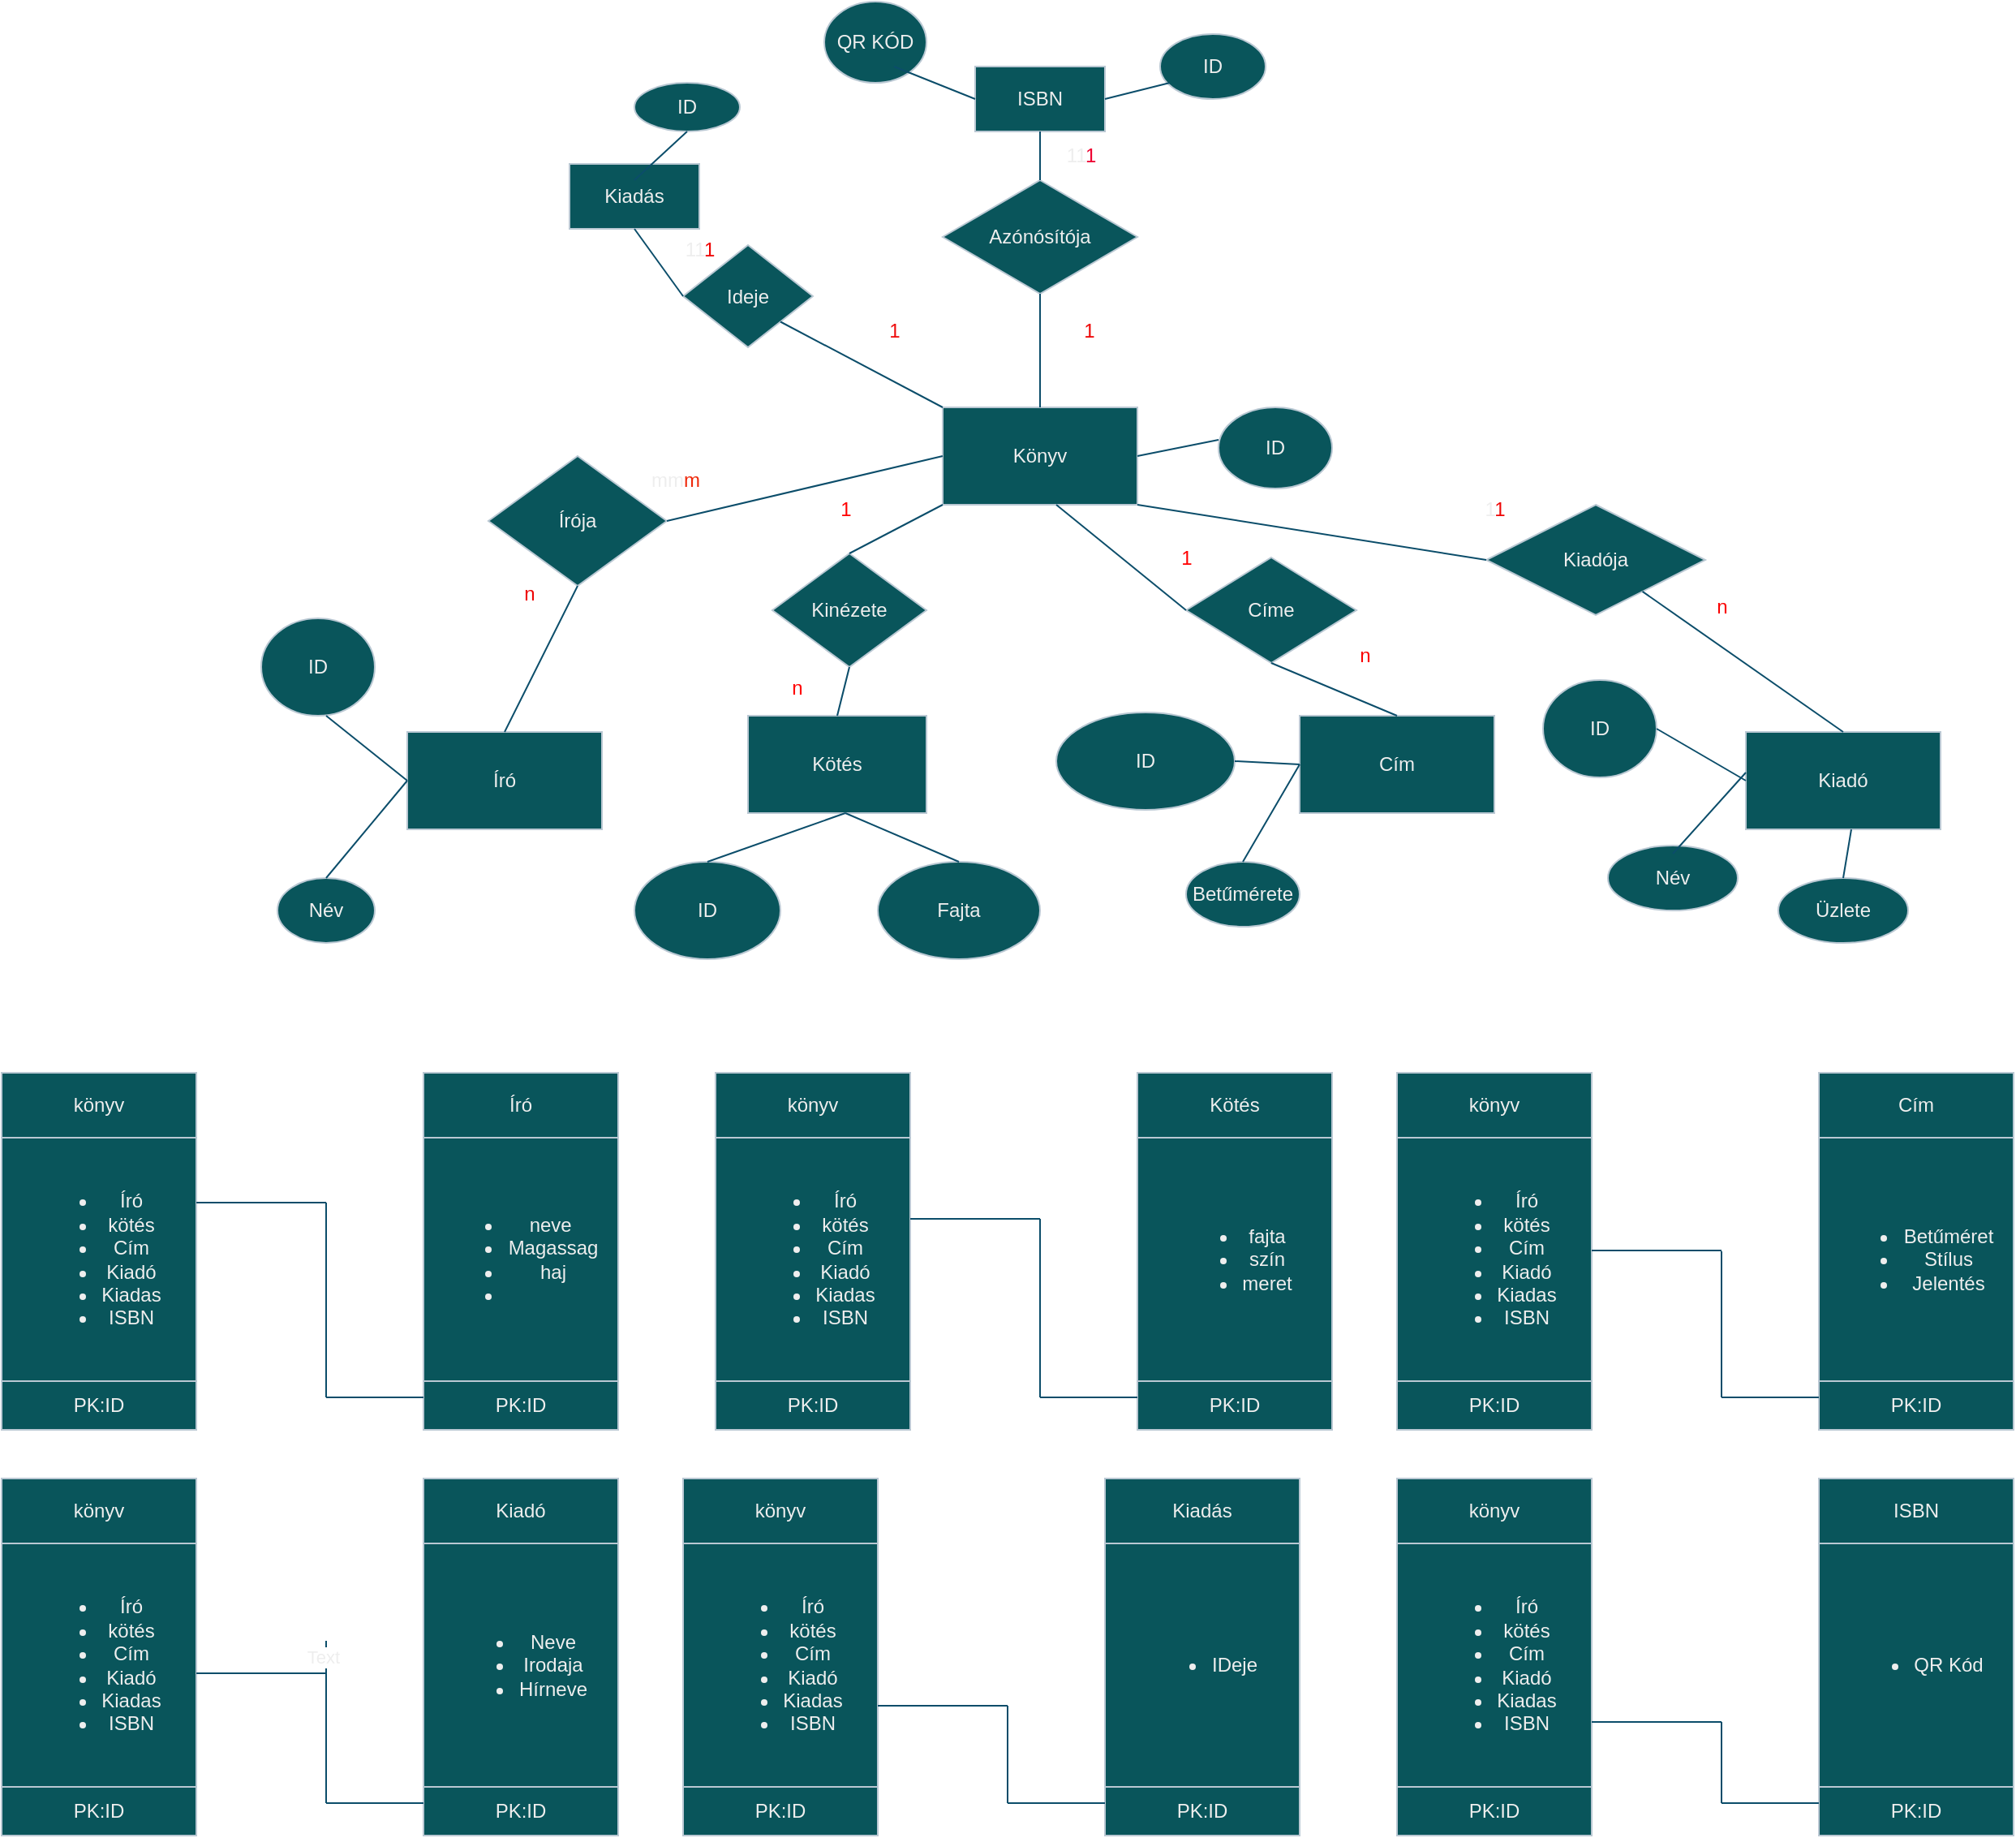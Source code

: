 <mxfile version="21.7.4" type="device">
  <diagram name="1 oldal" id="itNzC_xZd75sdDu1z2X4">
    <mxGraphModel dx="2336" dy="2001" grid="1" gridSize="10" guides="1" tooltips="1" connect="1" arrows="1" fold="1" page="1" pageScale="1" pageWidth="827" pageHeight="1169" math="0" shadow="0">
      <root>
        <mxCell id="0" />
        <mxCell id="1" parent="0" />
        <mxCell id="jmd1gwVimG5P06i2sZjl-2" value="Író" style="rounded=0;whiteSpace=wrap;html=1;fillColor=#09555B;strokeColor=#BAC8D3;labelBackgroundColor=none;fontColor=#EEEEEE;" vertex="1" parent="1">
          <mxGeometry x="-210" y="210" width="120" height="60" as="geometry" />
        </mxCell>
        <mxCell id="jmd1gwVimG5P06i2sZjl-3" value="ID" style="ellipse;whiteSpace=wrap;html=1;strokeColor=#BAC8D3;fontColor=#EEEEEE;fillColor=#09555B;" vertex="1" parent="1">
          <mxGeometry x="-300" y="140" width="70" height="60" as="geometry" />
        </mxCell>
        <mxCell id="jmd1gwVimG5P06i2sZjl-4" value="Név" style="ellipse;whiteSpace=wrap;html=1;strokeColor=#BAC8D3;fontColor=#EEEEEE;fillColor=#09555B;" vertex="1" parent="1">
          <mxGeometry x="-290" y="300" width="60" height="40" as="geometry" />
        </mxCell>
        <mxCell id="jmd1gwVimG5P06i2sZjl-5" value="Cím" style="rounded=0;whiteSpace=wrap;html=1;strokeColor=#BAC8D3;fontColor=#EEEEEE;fillColor=#09555B;" vertex="1" parent="1">
          <mxGeometry x="340" y="200" width="120" height="60" as="geometry" />
        </mxCell>
        <mxCell id="jmd1gwVimG5P06i2sZjl-6" value="ID" style="ellipse;whiteSpace=wrap;html=1;strokeColor=#BAC8D3;fontColor=#EEEEEE;fillColor=#09555B;" vertex="1" parent="1">
          <mxGeometry x="190" y="198" width="110" height="60" as="geometry" />
        </mxCell>
        <mxCell id="jmd1gwVimG5P06i2sZjl-7" value="" style="endArrow=none;html=1;rounded=0;strokeColor=#0B4D6A;exitX=0;exitY=0.5;exitDx=0;exitDy=0;" edge="1" parent="1" source="jmd1gwVimG5P06i2sZjl-2">
          <mxGeometry width="50" height="50" relative="1" as="geometry">
            <mxPoint x="-310" y="250" as="sourcePoint" />
            <mxPoint x="-260" y="200" as="targetPoint" />
          </mxGeometry>
        </mxCell>
        <mxCell id="jmd1gwVimG5P06i2sZjl-8" value="" style="endArrow=none;html=1;rounded=0;strokeColor=#0B4D6A;exitX=0;exitY=0.5;exitDx=0;exitDy=0;entryX=0;entryY=0.5;entryDx=0;entryDy=0;" edge="1" parent="1" target="jmd1gwVimG5P06i2sZjl-2">
          <mxGeometry width="50" height="50" relative="1" as="geometry">
            <mxPoint x="-260" y="300" as="sourcePoint" />
            <mxPoint x="-310" y="260" as="targetPoint" />
          </mxGeometry>
        </mxCell>
        <mxCell id="jmd1gwVimG5P06i2sZjl-9" value="" style="endArrow=none;html=1;rounded=0;strokeColor=#0B4D6A;exitX=0;exitY=0.5;exitDx=0;exitDy=0;entryX=1;entryY=0.5;entryDx=0;entryDy=0;" edge="1" parent="1" source="jmd1gwVimG5P06i2sZjl-5" target="jmd1gwVimG5P06i2sZjl-6">
          <mxGeometry width="50" height="50" relative="1" as="geometry">
            <mxPoint x="280" y="240" as="sourcePoint" />
            <mxPoint x="330" y="190" as="targetPoint" />
          </mxGeometry>
        </mxCell>
        <mxCell id="jmd1gwVimG5P06i2sZjl-10" value="Betűmérete" style="ellipse;whiteSpace=wrap;html=1;strokeColor=#BAC8D3;fontColor=#EEEEEE;fillColor=#09555B;" vertex="1" parent="1">
          <mxGeometry x="270" y="290" width="70" height="40" as="geometry" />
        </mxCell>
        <mxCell id="jmd1gwVimG5P06i2sZjl-11" value="" style="endArrow=none;html=1;rounded=0;strokeColor=#0B4D6A;entryX=0;entryY=0.5;entryDx=0;entryDy=0;exitX=0.5;exitY=0;exitDx=0;exitDy=0;" edge="1" parent="1" source="jmd1gwVimG5P06i2sZjl-10" target="jmd1gwVimG5P06i2sZjl-5">
          <mxGeometry width="50" height="50" relative="1" as="geometry">
            <mxPoint x="330" y="270" as="sourcePoint" />
            <mxPoint x="380" y="220" as="targetPoint" />
          </mxGeometry>
        </mxCell>
        <mxCell id="jmd1gwVimG5P06i2sZjl-12" value="Kiadó" style="rounded=0;whiteSpace=wrap;html=1;strokeColor=#BAC8D3;fontColor=#EEEEEE;fillColor=#09555B;" vertex="1" parent="1">
          <mxGeometry x="615" y="210" width="120" height="60" as="geometry" />
        </mxCell>
        <mxCell id="jmd1gwVimG5P06i2sZjl-13" value="ID" style="ellipse;whiteSpace=wrap;html=1;strokeColor=#BAC8D3;fontColor=#EEEEEE;fillColor=#09555B;" vertex="1" parent="1">
          <mxGeometry x="490" y="178" width="70" height="60" as="geometry" />
        </mxCell>
        <mxCell id="jmd1gwVimG5P06i2sZjl-15" value="Név" style="ellipse;whiteSpace=wrap;html=1;strokeColor=#BAC8D3;fontColor=#EEEEEE;fillColor=#09555B;" vertex="1" parent="1">
          <mxGeometry x="530" y="280" width="80" height="40" as="geometry" />
        </mxCell>
        <mxCell id="jmd1gwVimG5P06i2sZjl-16" value="Üzlete" style="ellipse;whiteSpace=wrap;html=1;strokeColor=#BAC8D3;fontColor=#EEEEEE;fillColor=#09555B;" vertex="1" parent="1">
          <mxGeometry x="635" y="300" width="80" height="40" as="geometry" />
        </mxCell>
        <mxCell id="jmd1gwVimG5P06i2sZjl-17" value="" style="endArrow=none;html=1;rounded=0;strokeColor=#0B4D6A;entryX=0;entryY=0.5;entryDx=0;entryDy=0;exitX=0.5;exitY=0;exitDx=0;exitDy=0;" edge="1" parent="1">
          <mxGeometry width="50" height="50" relative="1" as="geometry">
            <mxPoint x="570" y="285" as="sourcePoint" />
            <mxPoint x="615" y="235" as="targetPoint" />
          </mxGeometry>
        </mxCell>
        <mxCell id="jmd1gwVimG5P06i2sZjl-18" value="" style="endArrow=none;html=1;rounded=0;strokeColor=#0B4D6A;entryX=1;entryY=0.5;entryDx=0;entryDy=0;exitX=0;exitY=0.5;exitDx=0;exitDy=0;" edge="1" parent="1" source="jmd1gwVimG5P06i2sZjl-12" target="jmd1gwVimG5P06i2sZjl-13">
          <mxGeometry width="50" height="50" relative="1" as="geometry">
            <mxPoint x="530" y="260" as="sourcePoint" />
            <mxPoint x="575" y="210" as="targetPoint" />
          </mxGeometry>
        </mxCell>
        <mxCell id="jmd1gwVimG5P06i2sZjl-19" value="" style="endArrow=none;html=1;rounded=0;strokeColor=#0B4D6A;entryX=0;entryY=0.5;entryDx=0;entryDy=0;exitX=0.5;exitY=0;exitDx=0;exitDy=0;" edge="1" parent="1" source="jmd1gwVimG5P06i2sZjl-16">
          <mxGeometry width="50" height="50" relative="1" as="geometry">
            <mxPoint x="635" y="320" as="sourcePoint" />
            <mxPoint x="680" y="270" as="targetPoint" />
          </mxGeometry>
        </mxCell>
        <mxCell id="jmd1gwVimG5P06i2sZjl-20" value="Kötés" style="rounded=0;whiteSpace=wrap;html=1;strokeColor=#BAC8D3;fontColor=#EEEEEE;fillColor=#09555B;" vertex="1" parent="1">
          <mxGeometry y="200" width="110" height="60" as="geometry" />
        </mxCell>
        <mxCell id="jmd1gwVimG5P06i2sZjl-22" value="ID" style="ellipse;whiteSpace=wrap;html=1;strokeColor=#BAC8D3;fontColor=#EEEEEE;fillColor=#09555B;" vertex="1" parent="1">
          <mxGeometry x="-70" y="290" width="90" height="60" as="geometry" />
        </mxCell>
        <mxCell id="jmd1gwVimG5P06i2sZjl-23" value="Fajta" style="ellipse;whiteSpace=wrap;html=1;strokeColor=#BAC8D3;fontColor=#EEEEEE;fillColor=#09555B;" vertex="1" parent="1">
          <mxGeometry x="80" y="290" width="100" height="60" as="geometry" />
        </mxCell>
        <mxCell id="jmd1gwVimG5P06i2sZjl-25" value="Könyv" style="rounded=0;whiteSpace=wrap;html=1;strokeColor=#BAC8D3;fontColor=#EEEEEE;fillColor=#09555B;" vertex="1" parent="1">
          <mxGeometry x="120" y="10" width="120" height="60" as="geometry" />
        </mxCell>
        <mxCell id="jmd1gwVimG5P06i2sZjl-26" value="ID" style="ellipse;whiteSpace=wrap;html=1;strokeColor=#BAC8D3;fontColor=#EEEEEE;fillColor=#09555B;" vertex="1" parent="1">
          <mxGeometry x="290" y="10" width="70" height="50" as="geometry" />
        </mxCell>
        <mxCell id="jmd1gwVimG5P06i2sZjl-27" value="" style="endArrow=none;html=1;rounded=0;strokeColor=#0B4D6A;exitX=1;exitY=0.5;exitDx=0;exitDy=0;" edge="1" parent="1" source="jmd1gwVimG5P06i2sZjl-25">
          <mxGeometry width="50" height="50" relative="1" as="geometry">
            <mxPoint x="240" y="80" as="sourcePoint" />
            <mxPoint x="290" y="30" as="targetPoint" />
          </mxGeometry>
        </mxCell>
        <mxCell id="jmd1gwVimG5P06i2sZjl-28" value="" style="endArrow=none;html=1;rounded=0;strokeColor=#0B4D6A;exitX=0.5;exitY=0;exitDx=0;exitDy=0;" edge="1" parent="1" source="jmd1gwVimG5P06i2sZjl-23">
          <mxGeometry width="50" height="50" relative="1" as="geometry">
            <mxPoint x="10" y="310" as="sourcePoint" />
            <mxPoint x="60" y="260" as="targetPoint" />
          </mxGeometry>
        </mxCell>
        <mxCell id="jmd1gwVimG5P06i2sZjl-29" value="" style="endArrow=none;html=1;rounded=0;strokeColor=#0B4D6A;exitX=0.5;exitY=0;exitDx=0;exitDy=0;" edge="1" parent="1" source="jmd1gwVimG5P06i2sZjl-22">
          <mxGeometry width="50" height="50" relative="1" as="geometry">
            <mxPoint x="10" y="310" as="sourcePoint" />
            <mxPoint x="60" y="260" as="targetPoint" />
          </mxGeometry>
        </mxCell>
        <mxCell id="jmd1gwVimG5P06i2sZjl-30" value="Írója" style="rhombus;whiteSpace=wrap;html=1;strokeColor=#BAC8D3;fontColor=#EEEEEE;fillColor=#09555B;" vertex="1" parent="1">
          <mxGeometry x="-160" y="40" width="110" height="80" as="geometry" />
        </mxCell>
        <mxCell id="jmd1gwVimG5P06i2sZjl-31" value="" style="endArrow=none;html=1;rounded=0;strokeColor=#0B4D6A;entryX=0;entryY=0.5;entryDx=0;entryDy=0;" edge="1" parent="1" target="jmd1gwVimG5P06i2sZjl-25">
          <mxGeometry width="50" height="50" relative="1" as="geometry">
            <mxPoint x="-50" y="80" as="sourcePoint" />
            <mxPoint y="30" as="targetPoint" />
          </mxGeometry>
        </mxCell>
        <mxCell id="jmd1gwVimG5P06i2sZjl-32" value="" style="endArrow=none;html=1;rounded=0;strokeColor=#0B4D6A;exitX=0.5;exitY=0;exitDx=0;exitDy=0;entryX=0.5;entryY=1;entryDx=0;entryDy=0;" edge="1" parent="1" source="jmd1gwVimG5P06i2sZjl-2" target="jmd1gwVimG5P06i2sZjl-30">
          <mxGeometry width="50" height="50" relative="1" as="geometry">
            <mxPoint x="-210" y="130" as="sourcePoint" />
            <mxPoint x="-160" y="80" as="targetPoint" />
          </mxGeometry>
        </mxCell>
        <mxCell id="jmd1gwVimG5P06i2sZjl-35" value="&lt;font color=&quot;#ee0505&quot;&gt;n&lt;/font&gt;" style="text;html=1;align=center;verticalAlign=middle;resizable=0;points=[];autosize=1;strokeColor=none;fillColor=none;fontColor=#EEEEEE;" vertex="1" parent="1">
          <mxGeometry x="-150" y="110" width="30" height="30" as="geometry" />
        </mxCell>
        <mxCell id="jmd1gwVimG5P06i2sZjl-36" value="mm&lt;font color=&quot;#ee280a&quot;&gt;m&lt;/font&gt;" style="text;html=1;align=center;verticalAlign=middle;resizable=0;points=[];autosize=1;strokeColor=none;fillColor=none;fontColor=#EEEEEE;" vertex="1" parent="1">
          <mxGeometry x="-70" y="40" width="50" height="30" as="geometry" />
        </mxCell>
        <mxCell id="jmd1gwVimG5P06i2sZjl-37" value="Kinézete" style="rhombus;whiteSpace=wrap;html=1;strokeColor=#BAC8D3;fontColor=#EEEEEE;fillColor=#09555B;" vertex="1" parent="1">
          <mxGeometry x="15" y="100" width="95" height="70" as="geometry" />
        </mxCell>
        <mxCell id="jmd1gwVimG5P06i2sZjl-38" value="" style="endArrow=none;html=1;rounded=0;strokeColor=#0B4D6A;entryX=0;entryY=1;entryDx=0;entryDy=0;exitX=0.5;exitY=0;exitDx=0;exitDy=0;" edge="1" parent="1" source="jmd1gwVimG5P06i2sZjl-37" target="jmd1gwVimG5P06i2sZjl-25">
          <mxGeometry width="50" height="50" relative="1" as="geometry">
            <mxPoint x="70" y="110" as="sourcePoint" />
            <mxPoint x="120" y="60" as="targetPoint" />
          </mxGeometry>
        </mxCell>
        <mxCell id="jmd1gwVimG5P06i2sZjl-39" value="" style="endArrow=none;html=1;rounded=0;strokeColor=#0B4D6A;exitX=0.5;exitY=0;exitDx=0;exitDy=0;entryX=0.5;entryY=1;entryDx=0;entryDy=0;" edge="1" parent="1" source="jmd1gwVimG5P06i2sZjl-20" target="jmd1gwVimG5P06i2sZjl-37">
          <mxGeometry width="50" height="50" relative="1" as="geometry">
            <mxPoint x="20" y="210" as="sourcePoint" />
            <mxPoint x="70" y="160" as="targetPoint" />
          </mxGeometry>
        </mxCell>
        <mxCell id="jmd1gwVimG5P06i2sZjl-40" value="&lt;font color=&quot;#ff0000&quot;&gt;1&lt;/font&gt;" style="text;html=1;align=center;verticalAlign=middle;resizable=0;points=[];autosize=1;strokeColor=none;fillColor=none;fontColor=#EEEEEE;" vertex="1" parent="1">
          <mxGeometry x="45" y="58" width="30" height="30" as="geometry" />
        </mxCell>
        <mxCell id="jmd1gwVimG5P06i2sZjl-41" value="&lt;font color=&quot;#ff0000&quot;&gt;n&lt;/font&gt;" style="text;html=1;align=center;verticalAlign=middle;resizable=0;points=[];autosize=1;strokeColor=none;fillColor=none;fontColor=#EEEEEE;" vertex="1" parent="1">
          <mxGeometry x="15" y="168" width="30" height="30" as="geometry" />
        </mxCell>
        <mxCell id="jmd1gwVimG5P06i2sZjl-42" value="Címe" style="rhombus;whiteSpace=wrap;html=1;strokeColor=#BAC8D3;fontColor=#EEEEEE;fillColor=#09555B;" vertex="1" parent="1">
          <mxGeometry x="270" y="102.5" width="105" height="65" as="geometry" />
        </mxCell>
        <mxCell id="jmd1gwVimG5P06i2sZjl-43" value="" style="endArrow=none;html=1;rounded=0;strokeColor=#0B4D6A;exitX=0;exitY=0.5;exitDx=0;exitDy=0;" edge="1" parent="1" source="jmd1gwVimG5P06i2sZjl-42">
          <mxGeometry width="50" height="50" relative="1" as="geometry">
            <mxPoint x="140" y="120" as="sourcePoint" />
            <mxPoint x="190" y="70" as="targetPoint" />
          </mxGeometry>
        </mxCell>
        <mxCell id="jmd1gwVimG5P06i2sZjl-44" value="" style="endArrow=none;html=1;rounded=0;strokeColor=#0B4D6A;entryX=0.5;entryY=1;entryDx=0;entryDy=0;exitX=0.5;exitY=0;exitDx=0;exitDy=0;" edge="1" parent="1" source="jmd1gwVimG5P06i2sZjl-5" target="jmd1gwVimG5P06i2sZjl-42">
          <mxGeometry width="50" height="50" relative="1" as="geometry">
            <mxPoint x="270" y="220" as="sourcePoint" />
            <mxPoint x="320" y="170" as="targetPoint" />
          </mxGeometry>
        </mxCell>
        <mxCell id="jmd1gwVimG5P06i2sZjl-45" value="&lt;font color=&quot;#ff0000&quot;&gt;1&lt;/font&gt;" style="text;html=1;align=center;verticalAlign=middle;resizable=0;points=[];autosize=1;strokeColor=none;fillColor=none;fontColor=#EEEEEE;" vertex="1" parent="1">
          <mxGeometry x="255" y="88" width="30" height="30" as="geometry" />
        </mxCell>
        <mxCell id="jmd1gwVimG5P06i2sZjl-46" value="&lt;font color=&quot;#fa0000&quot;&gt;n&lt;/font&gt;" style="text;html=1;align=center;verticalAlign=middle;resizable=0;points=[];autosize=1;strokeColor=none;fillColor=none;fontColor=#EEEEEE;" vertex="1" parent="1">
          <mxGeometry x="365" y="148" width="30" height="30" as="geometry" />
        </mxCell>
        <mxCell id="jmd1gwVimG5P06i2sZjl-47" value="Kiadója" style="rhombus;whiteSpace=wrap;html=1;strokeColor=#BAC8D3;fontColor=#EEEEEE;fillColor=#09555B;" vertex="1" parent="1">
          <mxGeometry x="455" y="70" width="135" height="68" as="geometry" />
        </mxCell>
        <mxCell id="jmd1gwVimG5P06i2sZjl-48" value="" style="endArrow=none;html=1;rounded=0;strokeColor=#0B4D6A;exitX=0;exitY=0.5;exitDx=0;exitDy=0;" edge="1" parent="1" source="jmd1gwVimG5P06i2sZjl-47">
          <mxGeometry width="50" height="50" relative="1" as="geometry">
            <mxPoint x="190" y="120" as="sourcePoint" />
            <mxPoint x="240" y="70" as="targetPoint" />
          </mxGeometry>
        </mxCell>
        <mxCell id="jmd1gwVimG5P06i2sZjl-49" value="" style="endArrow=none;html=1;rounded=0;strokeColor=#0B4D6A;entryX=0.713;entryY=0.786;entryDx=0;entryDy=0;entryPerimeter=0;exitX=0.5;exitY=0;exitDx=0;exitDy=0;" edge="1" parent="1" source="jmd1gwVimG5P06i2sZjl-12" target="jmd1gwVimG5P06i2sZjl-47">
          <mxGeometry width="50" height="50" relative="1" as="geometry">
            <mxPoint x="540" y="160" as="sourcePoint" />
            <mxPoint x="590" y="110" as="targetPoint" />
          </mxGeometry>
        </mxCell>
        <mxCell id="jmd1gwVimG5P06i2sZjl-50" value="1&lt;font color=&quot;#ee0707&quot;&gt;1&lt;/font&gt;" style="text;html=1;align=center;verticalAlign=middle;resizable=0;points=[];autosize=1;strokeColor=none;fillColor=none;fontColor=#EEEEEE;" vertex="1" parent="1">
          <mxGeometry x="440" y="58" width="40" height="30" as="geometry" />
        </mxCell>
        <mxCell id="jmd1gwVimG5P06i2sZjl-51" value="&lt;font color=&quot;#fa0000&quot;&gt;n&lt;/font&gt;" style="text;html=1;align=center;verticalAlign=middle;resizable=0;points=[];autosize=1;strokeColor=none;fillColor=none;fontColor=#EEEEEE;" vertex="1" parent="1">
          <mxGeometry x="585" y="118" width="30" height="30" as="geometry" />
        </mxCell>
        <mxCell id="jmd1gwVimG5P06i2sZjl-52" value="ISBN" style="rounded=0;whiteSpace=wrap;html=1;strokeColor=#BAC8D3;fontColor=#EEEEEE;fillColor=#09555B;" vertex="1" parent="1">
          <mxGeometry x="140" y="-200" width="80" height="40" as="geometry" />
        </mxCell>
        <mxCell id="jmd1gwVimG5P06i2sZjl-53" value="ID" style="ellipse;whiteSpace=wrap;html=1;strokeColor=#BAC8D3;fontColor=#EEEEEE;fillColor=#09555B;" vertex="1" parent="1">
          <mxGeometry x="254" y="-220" width="65" height="40" as="geometry" />
        </mxCell>
        <mxCell id="jmd1gwVimG5P06i2sZjl-54" value="QR KÓD" style="ellipse;whiteSpace=wrap;html=1;strokeColor=#BAC8D3;fontColor=#EEEEEE;fillColor=#09555B;" vertex="1" parent="1">
          <mxGeometry x="47" y="-240" width="63" height="50" as="geometry" />
        </mxCell>
        <mxCell id="jmd1gwVimG5P06i2sZjl-55" value="" style="endArrow=none;html=1;rounded=0;strokeColor=#0B4D6A;exitX=0;exitY=0.5;exitDx=0;exitDy=0;" edge="1" parent="1" source="jmd1gwVimG5P06i2sZjl-52">
          <mxGeometry width="50" height="50" relative="1" as="geometry">
            <mxPoint x="40" y="-150" as="sourcePoint" />
            <mxPoint x="90" y="-200" as="targetPoint" />
          </mxGeometry>
        </mxCell>
        <mxCell id="jmd1gwVimG5P06i2sZjl-56" value="" style="endArrow=none;html=1;rounded=0;strokeColor=#0B4D6A;exitX=1;exitY=0.5;exitDx=0;exitDy=0;" edge="1" parent="1" source="jmd1gwVimG5P06i2sZjl-52">
          <mxGeometry width="50" height="50" relative="1" as="geometry">
            <mxPoint x="210" y="-140" as="sourcePoint" />
            <mxPoint x="260" y="-190" as="targetPoint" />
          </mxGeometry>
        </mxCell>
        <mxCell id="jmd1gwVimG5P06i2sZjl-58" value="Azónósítója" style="rhombus;whiteSpace=wrap;html=1;strokeColor=#BAC8D3;fontColor=#EEEEEE;fillColor=#09555B;" vertex="1" parent="1">
          <mxGeometry x="120" y="-130" width="120" height="70" as="geometry" />
        </mxCell>
        <mxCell id="jmd1gwVimG5P06i2sZjl-59" value="" style="endArrow=none;html=1;rounded=0;strokeColor=#0B4D6A;exitX=0.5;exitY=0;exitDx=0;exitDy=0;" edge="1" parent="1" source="jmd1gwVimG5P06i2sZjl-25">
          <mxGeometry width="50" height="50" relative="1" as="geometry">
            <mxPoint x="130" y="-10" as="sourcePoint" />
            <mxPoint x="180" y="-60" as="targetPoint" />
          </mxGeometry>
        </mxCell>
        <mxCell id="jmd1gwVimG5P06i2sZjl-60" value="" style="endArrow=none;html=1;rounded=0;strokeColor=#0B4D6A;exitX=0.5;exitY=0;exitDx=0;exitDy=0;" edge="1" parent="1" source="jmd1gwVimG5P06i2sZjl-58">
          <mxGeometry width="50" height="50" relative="1" as="geometry">
            <mxPoint x="130" y="-110" as="sourcePoint" />
            <mxPoint x="180" y="-160" as="targetPoint" />
          </mxGeometry>
        </mxCell>
        <mxCell id="jmd1gwVimG5P06i2sZjl-61" value="&lt;font color=&quot;#ee0202&quot;&gt;1&lt;/font&gt;" style="text;html=1;align=center;verticalAlign=middle;resizable=0;points=[];autosize=1;strokeColor=none;fillColor=none;fontColor=#EEEEEE;" vertex="1" parent="1">
          <mxGeometry x="195" y="-52" width="30" height="30" as="geometry" />
        </mxCell>
        <mxCell id="jmd1gwVimG5P06i2sZjl-62" value="11&lt;font color=&quot;#ee0030&quot;&gt;1&lt;/font&gt;" style="text;html=1;align=center;verticalAlign=middle;resizable=0;points=[];autosize=1;strokeColor=none;fillColor=none;fontColor=#EEEEEE;" vertex="1" parent="1">
          <mxGeometry x="185" y="-160" width="40" height="30" as="geometry" />
        </mxCell>
        <mxCell id="jmd1gwVimG5P06i2sZjl-63" value="Kiadás" style="rounded=0;whiteSpace=wrap;html=1;strokeColor=#BAC8D3;fontColor=#EEEEEE;fillColor=#09555B;" vertex="1" parent="1">
          <mxGeometry x="-110" y="-140" width="80" height="40" as="geometry" />
        </mxCell>
        <mxCell id="jmd1gwVimG5P06i2sZjl-65" value="ID" style="ellipse;whiteSpace=wrap;html=1;strokeColor=#BAC8D3;fontColor=#EEEEEE;fillColor=#09555B;" vertex="1" parent="1">
          <mxGeometry x="-70" y="-190" width="65" height="30" as="geometry" />
        </mxCell>
        <mxCell id="jmd1gwVimG5P06i2sZjl-66" value="Ideje" style="rhombus;whiteSpace=wrap;html=1;strokeColor=#BAC8D3;fontColor=#EEEEEE;fillColor=#09555B;" vertex="1" parent="1">
          <mxGeometry x="-40" y="-90" width="80" height="63" as="geometry" />
        </mxCell>
        <mxCell id="jmd1gwVimG5P06i2sZjl-67" value="" style="endArrow=none;html=1;rounded=0;strokeColor=#0B4D6A;exitX=0;exitY=0.5;exitDx=0;exitDy=0;" edge="1" parent="1" source="jmd1gwVimG5P06i2sZjl-66">
          <mxGeometry width="50" height="50" relative="1" as="geometry">
            <mxPoint x="-120" y="-50" as="sourcePoint" />
            <mxPoint x="-70" y="-100" as="targetPoint" />
          </mxGeometry>
        </mxCell>
        <mxCell id="jmd1gwVimG5P06i2sZjl-68" value="" style="endArrow=none;html=1;rounded=0;strokeColor=#0B4D6A;entryX=1;entryY=1;entryDx=0;entryDy=0;exitX=0;exitY=0;exitDx=0;exitDy=0;" edge="1" parent="1" source="jmd1gwVimG5P06i2sZjl-25" target="jmd1gwVimG5P06i2sZjl-66">
          <mxGeometry width="50" height="50" relative="1" as="geometry">
            <mxPoint x="20" y="20" as="sourcePoint" />
            <mxPoint x="70" y="-30" as="targetPoint" />
          </mxGeometry>
        </mxCell>
        <mxCell id="jmd1gwVimG5P06i2sZjl-69" value="" style="endArrow=none;html=1;rounded=0;strokeColor=#0B4D6A;entryX=0.5;entryY=1;entryDx=0;entryDy=0;" edge="1" parent="1" target="jmd1gwVimG5P06i2sZjl-65">
          <mxGeometry width="50" height="50" relative="1" as="geometry">
            <mxPoint x="-70" y="-130" as="sourcePoint" />
            <mxPoint x="-50" y="-160" as="targetPoint" />
          </mxGeometry>
        </mxCell>
        <mxCell id="jmd1gwVimG5P06i2sZjl-76" value="" style="group" vertex="1" connectable="0" parent="1">
          <mxGeometry x="-460" y="420" width="120" height="220" as="geometry" />
        </mxCell>
        <mxCell id="jmd1gwVimG5P06i2sZjl-73" value="könyv" style="rounded=0;whiteSpace=wrap;html=1;strokeColor=#BAC8D3;fontColor=#EEEEEE;fillColor=#09555B;" vertex="1" parent="jmd1gwVimG5P06i2sZjl-76">
          <mxGeometry width="120" height="40" as="geometry" />
        </mxCell>
        <mxCell id="jmd1gwVimG5P06i2sZjl-74" value="&lt;ul&gt;&lt;li&gt;Író&lt;/li&gt;&lt;li&gt;kötés&lt;/li&gt;&lt;li&gt;Cím&lt;/li&gt;&lt;li&gt;Kiadó&lt;/li&gt;&lt;li&gt;Kiadas&lt;/li&gt;&lt;li&gt;ISBN&lt;/li&gt;&lt;/ul&gt;" style="rounded=0;whiteSpace=wrap;html=1;strokeColor=#BAC8D3;fontColor=#EEEEEE;fillColor=#09555B;" vertex="1" parent="jmd1gwVimG5P06i2sZjl-76">
          <mxGeometry y="40" width="120" height="150" as="geometry" />
        </mxCell>
        <mxCell id="jmd1gwVimG5P06i2sZjl-75" value="PK:ID" style="rounded=0;whiteSpace=wrap;html=1;strokeColor=#BAC8D3;fontColor=#EEEEEE;fillColor=#09555B;" vertex="1" parent="jmd1gwVimG5P06i2sZjl-76">
          <mxGeometry y="190" width="120" height="30" as="geometry" />
        </mxCell>
        <mxCell id="jmd1gwVimG5P06i2sZjl-77" value="" style="group" vertex="1" connectable="0" parent="1">
          <mxGeometry x="-200" y="420" width="120" height="220" as="geometry" />
        </mxCell>
        <mxCell id="jmd1gwVimG5P06i2sZjl-78" value="Író" style="rounded=0;whiteSpace=wrap;html=1;strokeColor=#BAC8D3;fontColor=#EEEEEE;fillColor=#09555B;" vertex="1" parent="jmd1gwVimG5P06i2sZjl-77">
          <mxGeometry width="120" height="40" as="geometry" />
        </mxCell>
        <mxCell id="jmd1gwVimG5P06i2sZjl-79" value="&lt;ul&gt;&lt;li&gt;neve&amp;nbsp;&lt;/li&gt;&lt;li&gt;Magassag&lt;/li&gt;&lt;li&gt;haj&lt;/li&gt;&lt;li&gt;&lt;br&gt;&lt;/li&gt;&lt;/ul&gt;" style="rounded=0;whiteSpace=wrap;html=1;strokeColor=#BAC8D3;fontColor=#EEEEEE;fillColor=#09555B;" vertex="1" parent="jmd1gwVimG5P06i2sZjl-77">
          <mxGeometry y="40" width="120" height="150" as="geometry" />
        </mxCell>
        <mxCell id="jmd1gwVimG5P06i2sZjl-80" value="PK:ID" style="rounded=0;whiteSpace=wrap;html=1;strokeColor=#BAC8D3;fontColor=#EEEEEE;fillColor=#09555B;" vertex="1" parent="jmd1gwVimG5P06i2sZjl-77">
          <mxGeometry y="190" width="120" height="30" as="geometry" />
        </mxCell>
        <mxCell id="jmd1gwVimG5P06i2sZjl-81" value="" style="endArrow=none;html=1;rounded=0;strokeColor=#0B4D6A;" edge="1" parent="1">
          <mxGeometry width="50" height="50" relative="1" as="geometry">
            <mxPoint x="-260" y="620" as="sourcePoint" />
            <mxPoint x="-200" y="620" as="targetPoint" />
          </mxGeometry>
        </mxCell>
        <mxCell id="jmd1gwVimG5P06i2sZjl-82" value="" style="endArrow=none;html=1;rounded=0;strokeColor=#0B4D6A;" edge="1" parent="1">
          <mxGeometry width="50" height="50" relative="1" as="geometry">
            <mxPoint x="-340" y="500" as="sourcePoint" />
            <mxPoint x="-260" y="500" as="targetPoint" />
          </mxGeometry>
        </mxCell>
        <mxCell id="jmd1gwVimG5P06i2sZjl-83" value="" style="endArrow=none;html=1;rounded=0;strokeColor=#0B4D6A;" edge="1" parent="1">
          <mxGeometry width="50" height="50" relative="1" as="geometry">
            <mxPoint x="-260" y="500" as="sourcePoint" />
            <mxPoint x="-260" y="620" as="targetPoint" />
          </mxGeometry>
        </mxCell>
        <mxCell id="jmd1gwVimG5P06i2sZjl-84" value="" style="group" vertex="1" connectable="0" parent="1">
          <mxGeometry x="-20" y="420" width="120" height="220" as="geometry" />
        </mxCell>
        <mxCell id="jmd1gwVimG5P06i2sZjl-85" value="könyv" style="rounded=0;whiteSpace=wrap;html=1;strokeColor=#BAC8D3;fontColor=#EEEEEE;fillColor=#09555B;" vertex="1" parent="jmd1gwVimG5P06i2sZjl-84">
          <mxGeometry width="120" height="40" as="geometry" />
        </mxCell>
        <mxCell id="jmd1gwVimG5P06i2sZjl-86" value="&lt;ul&gt;&lt;li&gt;Író&lt;/li&gt;&lt;li&gt;kötés&lt;/li&gt;&lt;li&gt;Cím&lt;/li&gt;&lt;li&gt;Kiadó&lt;/li&gt;&lt;li&gt;Kiadas&lt;/li&gt;&lt;li&gt;ISBN&lt;/li&gt;&lt;/ul&gt;" style="rounded=0;whiteSpace=wrap;html=1;strokeColor=#BAC8D3;fontColor=#EEEEEE;fillColor=#09555B;" vertex="1" parent="jmd1gwVimG5P06i2sZjl-84">
          <mxGeometry y="40" width="120" height="150" as="geometry" />
        </mxCell>
        <mxCell id="jmd1gwVimG5P06i2sZjl-87" value="PK:ID" style="rounded=0;whiteSpace=wrap;html=1;strokeColor=#BAC8D3;fontColor=#EEEEEE;fillColor=#09555B;" vertex="1" parent="jmd1gwVimG5P06i2sZjl-84">
          <mxGeometry y="190" width="120" height="30" as="geometry" />
        </mxCell>
        <mxCell id="jmd1gwVimG5P06i2sZjl-88" value="" style="group" vertex="1" connectable="0" parent="1">
          <mxGeometry x="240" y="420" width="120" height="220" as="geometry" />
        </mxCell>
        <mxCell id="jmd1gwVimG5P06i2sZjl-89" value="Kötés" style="rounded=0;whiteSpace=wrap;html=1;strokeColor=#BAC8D3;fontColor=#EEEEEE;fillColor=#09555B;" vertex="1" parent="jmd1gwVimG5P06i2sZjl-88">
          <mxGeometry width="120" height="40" as="geometry" />
        </mxCell>
        <mxCell id="jmd1gwVimG5P06i2sZjl-90" value="&lt;ul&gt;&lt;li&gt;fajta&lt;/li&gt;&lt;li&gt;szín&lt;/li&gt;&lt;li&gt;meret&lt;/li&gt;&lt;/ul&gt;" style="rounded=0;whiteSpace=wrap;html=1;strokeColor=#BAC8D3;fontColor=#EEEEEE;fillColor=#09555B;" vertex="1" parent="jmd1gwVimG5P06i2sZjl-88">
          <mxGeometry y="40" width="120" height="150" as="geometry" />
        </mxCell>
        <mxCell id="jmd1gwVimG5P06i2sZjl-91" value="PK:ID" style="rounded=0;whiteSpace=wrap;html=1;strokeColor=#BAC8D3;fontColor=#EEEEEE;fillColor=#09555B;" vertex="1" parent="jmd1gwVimG5P06i2sZjl-88">
          <mxGeometry y="190" width="120" height="30" as="geometry" />
        </mxCell>
        <mxCell id="jmd1gwVimG5P06i2sZjl-92" value="" style="endArrow=none;html=1;rounded=0;strokeColor=#0B4D6A;" edge="1" parent="1">
          <mxGeometry width="50" height="50" relative="1" as="geometry">
            <mxPoint x="180" y="620" as="sourcePoint" />
            <mxPoint x="240" y="620" as="targetPoint" />
          </mxGeometry>
        </mxCell>
        <mxCell id="jmd1gwVimG5P06i2sZjl-93" value="" style="endArrow=none;html=1;rounded=0;strokeColor=#0B4D6A;" edge="1" parent="1">
          <mxGeometry width="50" height="50" relative="1" as="geometry">
            <mxPoint x="100" y="510" as="sourcePoint" />
            <mxPoint x="180" y="510" as="targetPoint" />
          </mxGeometry>
        </mxCell>
        <mxCell id="jmd1gwVimG5P06i2sZjl-94" value="" style="endArrow=none;html=1;rounded=0;strokeColor=#0B4D6A;" edge="1" parent="1">
          <mxGeometry width="50" height="50" relative="1" as="geometry">
            <mxPoint x="180" y="510" as="sourcePoint" />
            <mxPoint x="180" y="620" as="targetPoint" />
          </mxGeometry>
        </mxCell>
        <mxCell id="jmd1gwVimG5P06i2sZjl-95" value="" style="group" vertex="1" connectable="0" parent="1">
          <mxGeometry x="400" y="420" width="120" height="220" as="geometry" />
        </mxCell>
        <mxCell id="jmd1gwVimG5P06i2sZjl-96" value="könyv" style="rounded=0;whiteSpace=wrap;html=1;strokeColor=#BAC8D3;fontColor=#EEEEEE;fillColor=#09555B;" vertex="1" parent="jmd1gwVimG5P06i2sZjl-95">
          <mxGeometry width="120" height="40" as="geometry" />
        </mxCell>
        <mxCell id="jmd1gwVimG5P06i2sZjl-97" value="&lt;ul&gt;&lt;li&gt;Író&lt;/li&gt;&lt;li&gt;kötés&lt;/li&gt;&lt;li&gt;Cím&lt;/li&gt;&lt;li&gt;Kiadó&lt;/li&gt;&lt;li&gt;Kiadas&lt;/li&gt;&lt;li&gt;ISBN&lt;/li&gt;&lt;/ul&gt;" style="rounded=0;whiteSpace=wrap;html=1;strokeColor=#BAC8D3;fontColor=#EEEEEE;fillColor=#09555B;" vertex="1" parent="jmd1gwVimG5P06i2sZjl-95">
          <mxGeometry y="40" width="120" height="150" as="geometry" />
        </mxCell>
        <mxCell id="jmd1gwVimG5P06i2sZjl-98" value="PK:ID" style="rounded=0;whiteSpace=wrap;html=1;strokeColor=#BAC8D3;fontColor=#EEEEEE;fillColor=#09555B;" vertex="1" parent="jmd1gwVimG5P06i2sZjl-95">
          <mxGeometry y="190" width="120" height="30" as="geometry" />
        </mxCell>
        <mxCell id="jmd1gwVimG5P06i2sZjl-99" value="" style="group" vertex="1" connectable="0" parent="1">
          <mxGeometry x="660" y="420" width="120" height="220" as="geometry" />
        </mxCell>
        <mxCell id="jmd1gwVimG5P06i2sZjl-100" value="Cím" style="rounded=0;whiteSpace=wrap;html=1;strokeColor=#BAC8D3;fontColor=#EEEEEE;fillColor=#09555B;" vertex="1" parent="jmd1gwVimG5P06i2sZjl-99">
          <mxGeometry width="120" height="40" as="geometry" />
        </mxCell>
        <mxCell id="jmd1gwVimG5P06i2sZjl-101" value="&lt;ul&gt;&lt;li&gt;Betűméret&lt;/li&gt;&lt;li&gt;Stílus&lt;/li&gt;&lt;li&gt;Jelentés&lt;/li&gt;&lt;/ul&gt;" style="rounded=0;whiteSpace=wrap;html=1;strokeColor=#BAC8D3;fontColor=#EEEEEE;fillColor=#09555B;" vertex="1" parent="jmd1gwVimG5P06i2sZjl-99">
          <mxGeometry y="40" width="120" height="150" as="geometry" />
        </mxCell>
        <mxCell id="jmd1gwVimG5P06i2sZjl-102" value="PK:ID" style="rounded=0;whiteSpace=wrap;html=1;strokeColor=#BAC8D3;fontColor=#EEEEEE;fillColor=#09555B;" vertex="1" parent="jmd1gwVimG5P06i2sZjl-99">
          <mxGeometry y="190" width="120" height="30" as="geometry" />
        </mxCell>
        <mxCell id="jmd1gwVimG5P06i2sZjl-103" value="" style="endArrow=none;html=1;rounded=0;strokeColor=#0B4D6A;" edge="1" parent="1">
          <mxGeometry width="50" height="50" relative="1" as="geometry">
            <mxPoint x="600" y="620" as="sourcePoint" />
            <mxPoint x="660" y="620" as="targetPoint" />
          </mxGeometry>
        </mxCell>
        <mxCell id="jmd1gwVimG5P06i2sZjl-104" value="" style="endArrow=none;html=1;rounded=0;strokeColor=#0B4D6A;" edge="1" parent="1">
          <mxGeometry width="50" height="50" relative="1" as="geometry">
            <mxPoint x="520" y="529.47" as="sourcePoint" />
            <mxPoint x="600" y="529.47" as="targetPoint" />
          </mxGeometry>
        </mxCell>
        <mxCell id="jmd1gwVimG5P06i2sZjl-105" value="" style="endArrow=none;html=1;rounded=0;strokeColor=#0B4D6A;" edge="1" parent="1">
          <mxGeometry width="50" height="50" relative="1" as="geometry">
            <mxPoint x="600" y="530" as="sourcePoint" />
            <mxPoint x="600" y="620" as="targetPoint" />
          </mxGeometry>
        </mxCell>
        <mxCell id="jmd1gwVimG5P06i2sZjl-110" value="" style="group" vertex="1" connectable="0" parent="1">
          <mxGeometry x="-460" y="670" width="120" height="220" as="geometry" />
        </mxCell>
        <mxCell id="jmd1gwVimG5P06i2sZjl-111" value="könyv" style="rounded=0;whiteSpace=wrap;html=1;strokeColor=#BAC8D3;fontColor=#EEEEEE;fillColor=#09555B;" vertex="1" parent="jmd1gwVimG5P06i2sZjl-110">
          <mxGeometry width="120" height="40" as="geometry" />
        </mxCell>
        <mxCell id="jmd1gwVimG5P06i2sZjl-112" value="&lt;ul&gt;&lt;li&gt;Író&lt;/li&gt;&lt;li&gt;kötés&lt;/li&gt;&lt;li&gt;Cím&lt;/li&gt;&lt;li&gt;Kiadó&lt;/li&gt;&lt;li&gt;Kiadas&lt;/li&gt;&lt;li&gt;ISBN&lt;/li&gt;&lt;/ul&gt;" style="rounded=0;whiteSpace=wrap;html=1;strokeColor=#BAC8D3;fontColor=#EEEEEE;fillColor=#09555B;" vertex="1" parent="jmd1gwVimG5P06i2sZjl-110">
          <mxGeometry y="40" width="120" height="150" as="geometry" />
        </mxCell>
        <mxCell id="jmd1gwVimG5P06i2sZjl-113" value="PK:ID" style="rounded=0;whiteSpace=wrap;html=1;strokeColor=#BAC8D3;fontColor=#EEEEEE;fillColor=#09555B;" vertex="1" parent="jmd1gwVimG5P06i2sZjl-110">
          <mxGeometry y="190" width="120" height="30" as="geometry" />
        </mxCell>
        <mxCell id="jmd1gwVimG5P06i2sZjl-114" value="" style="group" vertex="1" connectable="0" parent="1">
          <mxGeometry x="-200" y="670" width="120" height="220" as="geometry" />
        </mxCell>
        <mxCell id="jmd1gwVimG5P06i2sZjl-115" value="Kiadó" style="rounded=0;whiteSpace=wrap;html=1;strokeColor=#BAC8D3;fontColor=#EEEEEE;fillColor=#09555B;" vertex="1" parent="jmd1gwVimG5P06i2sZjl-114">
          <mxGeometry width="120" height="40" as="geometry" />
        </mxCell>
        <mxCell id="jmd1gwVimG5P06i2sZjl-116" value="&lt;ul&gt;&lt;li&gt;Neve&lt;/li&gt;&lt;li&gt;Irodaja&lt;/li&gt;&lt;li&gt;Hírneve&lt;/li&gt;&lt;/ul&gt;" style="rounded=0;whiteSpace=wrap;html=1;strokeColor=#BAC8D3;fontColor=#EEEEEE;fillColor=#09555B;" vertex="1" parent="jmd1gwVimG5P06i2sZjl-114">
          <mxGeometry y="40" width="120" height="150" as="geometry" />
        </mxCell>
        <mxCell id="jmd1gwVimG5P06i2sZjl-117" value="PK:ID" style="rounded=0;whiteSpace=wrap;html=1;strokeColor=#BAC8D3;fontColor=#EEEEEE;fillColor=#09555B;" vertex="1" parent="jmd1gwVimG5P06i2sZjl-114">
          <mxGeometry y="190" width="120" height="30" as="geometry" />
        </mxCell>
        <mxCell id="jmd1gwVimG5P06i2sZjl-118" value="" style="endArrow=none;html=1;rounded=0;strokeColor=#0B4D6A;" edge="1" parent="1">
          <mxGeometry width="50" height="50" relative="1" as="geometry">
            <mxPoint x="-260" y="870" as="sourcePoint" />
            <mxPoint x="-200" y="870" as="targetPoint" />
          </mxGeometry>
        </mxCell>
        <mxCell id="jmd1gwVimG5P06i2sZjl-119" value="" style="endArrow=none;html=1;rounded=0;strokeColor=#0B4D6A;" edge="1" parent="1">
          <mxGeometry width="50" height="50" relative="1" as="geometry">
            <mxPoint x="-340" y="790" as="sourcePoint" />
            <mxPoint x="-260" y="790" as="targetPoint" />
          </mxGeometry>
        </mxCell>
        <mxCell id="jmd1gwVimG5P06i2sZjl-120" value="" style="endArrow=none;html=1;rounded=0;strokeColor=#0B4D6A;" edge="1" parent="1">
          <mxGeometry width="50" height="50" relative="1" as="geometry">
            <mxPoint x="-260" y="770" as="sourcePoint" />
            <mxPoint x="-260" y="870" as="targetPoint" />
          </mxGeometry>
        </mxCell>
        <mxCell id="jmd1gwVimG5P06i2sZjl-121" value="Text" style="edgeLabel;html=1;align=center;verticalAlign=middle;resizable=0;points=[];fontColor=#EEEEEE;" vertex="1" connectable="0" parent="jmd1gwVimG5P06i2sZjl-120">
          <mxGeometry x="-0.815" y="-2" relative="1" as="geometry">
            <mxPoint as="offset" />
          </mxGeometry>
        </mxCell>
        <mxCell id="jmd1gwVimG5P06i2sZjl-122" value="" style="group" vertex="1" connectable="0" parent="1">
          <mxGeometry x="400" y="670" width="120" height="220" as="geometry" />
        </mxCell>
        <mxCell id="jmd1gwVimG5P06i2sZjl-123" value="könyv" style="rounded=0;whiteSpace=wrap;html=1;strokeColor=#BAC8D3;fontColor=#EEEEEE;fillColor=#09555B;" vertex="1" parent="jmd1gwVimG5P06i2sZjl-122">
          <mxGeometry width="120" height="40" as="geometry" />
        </mxCell>
        <mxCell id="jmd1gwVimG5P06i2sZjl-124" value="&lt;ul&gt;&lt;li&gt;Író&lt;/li&gt;&lt;li&gt;kötés&lt;/li&gt;&lt;li&gt;Cím&lt;/li&gt;&lt;li&gt;Kiadó&lt;/li&gt;&lt;li&gt;Kiadas&lt;/li&gt;&lt;li&gt;ISBN&lt;/li&gt;&lt;/ul&gt;" style="rounded=0;whiteSpace=wrap;html=1;strokeColor=#BAC8D3;fontColor=#EEEEEE;fillColor=#09555B;" vertex="1" parent="jmd1gwVimG5P06i2sZjl-122">
          <mxGeometry y="40" width="120" height="150" as="geometry" />
        </mxCell>
        <mxCell id="jmd1gwVimG5P06i2sZjl-125" value="PK:ID" style="rounded=0;whiteSpace=wrap;html=1;strokeColor=#BAC8D3;fontColor=#EEEEEE;fillColor=#09555B;" vertex="1" parent="jmd1gwVimG5P06i2sZjl-122">
          <mxGeometry y="190" width="120" height="30" as="geometry" />
        </mxCell>
        <mxCell id="jmd1gwVimG5P06i2sZjl-126" value="" style="group" vertex="1" connectable="0" parent="1">
          <mxGeometry x="660" y="670" width="120" height="220" as="geometry" />
        </mxCell>
        <mxCell id="jmd1gwVimG5P06i2sZjl-127" value="ISBN" style="rounded=0;whiteSpace=wrap;html=1;strokeColor=#BAC8D3;fontColor=#EEEEEE;fillColor=#09555B;" vertex="1" parent="jmd1gwVimG5P06i2sZjl-126">
          <mxGeometry width="120" height="40" as="geometry" />
        </mxCell>
        <mxCell id="jmd1gwVimG5P06i2sZjl-128" value="&lt;ul&gt;&lt;li&gt;QR Kód&lt;/li&gt;&lt;/ul&gt;" style="rounded=0;whiteSpace=wrap;html=1;strokeColor=#BAC8D3;fontColor=#EEEEEE;fillColor=#09555B;" vertex="1" parent="jmd1gwVimG5P06i2sZjl-126">
          <mxGeometry y="40" width="120" height="150" as="geometry" />
        </mxCell>
        <mxCell id="jmd1gwVimG5P06i2sZjl-129" value="PK:ID" style="rounded=0;whiteSpace=wrap;html=1;strokeColor=#BAC8D3;fontColor=#EEEEEE;fillColor=#09555B;" vertex="1" parent="jmd1gwVimG5P06i2sZjl-126">
          <mxGeometry y="190" width="120" height="30" as="geometry" />
        </mxCell>
        <mxCell id="jmd1gwVimG5P06i2sZjl-130" value="" style="endArrow=none;html=1;rounded=0;strokeColor=#0B4D6A;" edge="1" parent="1">
          <mxGeometry width="50" height="50" relative="1" as="geometry">
            <mxPoint x="600" y="870" as="sourcePoint" />
            <mxPoint x="660" y="870" as="targetPoint" />
          </mxGeometry>
        </mxCell>
        <mxCell id="jmd1gwVimG5P06i2sZjl-131" value="" style="endArrow=none;html=1;rounded=0;strokeColor=#0B4D6A;" edge="1" parent="1">
          <mxGeometry width="50" height="50" relative="1" as="geometry">
            <mxPoint x="520" y="820" as="sourcePoint" />
            <mxPoint x="600" y="820" as="targetPoint" />
          </mxGeometry>
        </mxCell>
        <mxCell id="jmd1gwVimG5P06i2sZjl-134" value="" style="endArrow=none;html=1;rounded=0;strokeColor=#0B4D6A;" edge="1" parent="1">
          <mxGeometry width="50" height="50" relative="1" as="geometry">
            <mxPoint x="600" y="820" as="sourcePoint" />
            <mxPoint x="600" y="870" as="targetPoint" />
          </mxGeometry>
        </mxCell>
        <mxCell id="jmd1gwVimG5P06i2sZjl-136" value="&lt;font color=&quot;#ee0a0a&quot;&gt;1&lt;/font&gt;" style="text;html=1;align=center;verticalAlign=middle;resizable=0;points=[];autosize=1;strokeColor=none;fillColor=none;fontColor=#EEEEEE;" vertex="1" parent="1">
          <mxGeometry x="75" y="-52" width="30" height="30" as="geometry" />
        </mxCell>
        <mxCell id="jmd1gwVimG5P06i2sZjl-137" value="11&lt;font color=&quot;#ee0000&quot;&gt;1&lt;/font&gt;" style="text;html=1;align=center;verticalAlign=middle;resizable=0;points=[];autosize=1;strokeColor=none;fillColor=none;fontColor=#EEEEEE;" vertex="1" parent="1">
          <mxGeometry x="-50" y="-102" width="40" height="30" as="geometry" />
        </mxCell>
        <mxCell id="jmd1gwVimG5P06i2sZjl-138" value="" style="group" vertex="1" connectable="0" parent="1">
          <mxGeometry x="-40" y="670" width="120" height="220" as="geometry" />
        </mxCell>
        <mxCell id="jmd1gwVimG5P06i2sZjl-139" value="könyv" style="rounded=0;whiteSpace=wrap;html=1;strokeColor=#BAC8D3;fontColor=#EEEEEE;fillColor=#09555B;" vertex="1" parent="jmd1gwVimG5P06i2sZjl-138">
          <mxGeometry width="120" height="40" as="geometry" />
        </mxCell>
        <mxCell id="jmd1gwVimG5P06i2sZjl-140" value="&lt;ul&gt;&lt;li&gt;Író&lt;/li&gt;&lt;li&gt;kötés&lt;/li&gt;&lt;li&gt;Cím&lt;/li&gt;&lt;li&gt;Kiadó&lt;/li&gt;&lt;li&gt;Kiadas&lt;/li&gt;&lt;li&gt;ISBN&lt;/li&gt;&lt;/ul&gt;" style="rounded=0;whiteSpace=wrap;html=1;strokeColor=#BAC8D3;fontColor=#EEEEEE;fillColor=#09555B;" vertex="1" parent="jmd1gwVimG5P06i2sZjl-138">
          <mxGeometry y="40" width="120" height="150" as="geometry" />
        </mxCell>
        <mxCell id="jmd1gwVimG5P06i2sZjl-141" value="PK:ID" style="rounded=0;whiteSpace=wrap;html=1;strokeColor=#BAC8D3;fontColor=#EEEEEE;fillColor=#09555B;" vertex="1" parent="jmd1gwVimG5P06i2sZjl-138">
          <mxGeometry y="190" width="120" height="30" as="geometry" />
        </mxCell>
        <mxCell id="jmd1gwVimG5P06i2sZjl-142" value="" style="group" vertex="1" connectable="0" parent="1">
          <mxGeometry x="220" y="670" width="120" height="220" as="geometry" />
        </mxCell>
        <mxCell id="jmd1gwVimG5P06i2sZjl-143" value="Kiadás" style="rounded=0;whiteSpace=wrap;html=1;strokeColor=#BAC8D3;fontColor=#EEEEEE;fillColor=#09555B;" vertex="1" parent="jmd1gwVimG5P06i2sZjl-142">
          <mxGeometry width="120" height="40" as="geometry" />
        </mxCell>
        <mxCell id="jmd1gwVimG5P06i2sZjl-144" value="&lt;ul&gt;&lt;li&gt;IDeje&lt;/li&gt;&lt;/ul&gt;" style="rounded=0;whiteSpace=wrap;html=1;strokeColor=#BAC8D3;fontColor=#EEEEEE;fillColor=#09555B;" vertex="1" parent="jmd1gwVimG5P06i2sZjl-142">
          <mxGeometry y="40" width="120" height="150" as="geometry" />
        </mxCell>
        <mxCell id="jmd1gwVimG5P06i2sZjl-145" value="PK:ID" style="rounded=0;whiteSpace=wrap;html=1;strokeColor=#BAC8D3;fontColor=#EEEEEE;fillColor=#09555B;" vertex="1" parent="jmd1gwVimG5P06i2sZjl-142">
          <mxGeometry y="190" width="120" height="30" as="geometry" />
        </mxCell>
        <mxCell id="jmd1gwVimG5P06i2sZjl-146" value="" style="endArrow=none;html=1;rounded=0;strokeColor=#0B4D6A;" edge="1" parent="1">
          <mxGeometry width="50" height="50" relative="1" as="geometry">
            <mxPoint x="160" y="870" as="sourcePoint" />
            <mxPoint x="220" y="870" as="targetPoint" />
          </mxGeometry>
        </mxCell>
        <mxCell id="jmd1gwVimG5P06i2sZjl-147" value="" style="endArrow=none;html=1;rounded=0;strokeColor=#0B4D6A;" edge="1" parent="1">
          <mxGeometry width="50" height="50" relative="1" as="geometry">
            <mxPoint x="80" y="810" as="sourcePoint" />
            <mxPoint x="160" y="810" as="targetPoint" />
          </mxGeometry>
        </mxCell>
        <mxCell id="jmd1gwVimG5P06i2sZjl-150" value="" style="endArrow=none;html=1;rounded=0;strokeColor=#0B4D6A;" edge="1" parent="1">
          <mxGeometry width="50" height="50" relative="1" as="geometry">
            <mxPoint x="160" y="810" as="sourcePoint" />
            <mxPoint x="160" y="870" as="targetPoint" />
          </mxGeometry>
        </mxCell>
      </root>
    </mxGraphModel>
  </diagram>
</mxfile>
